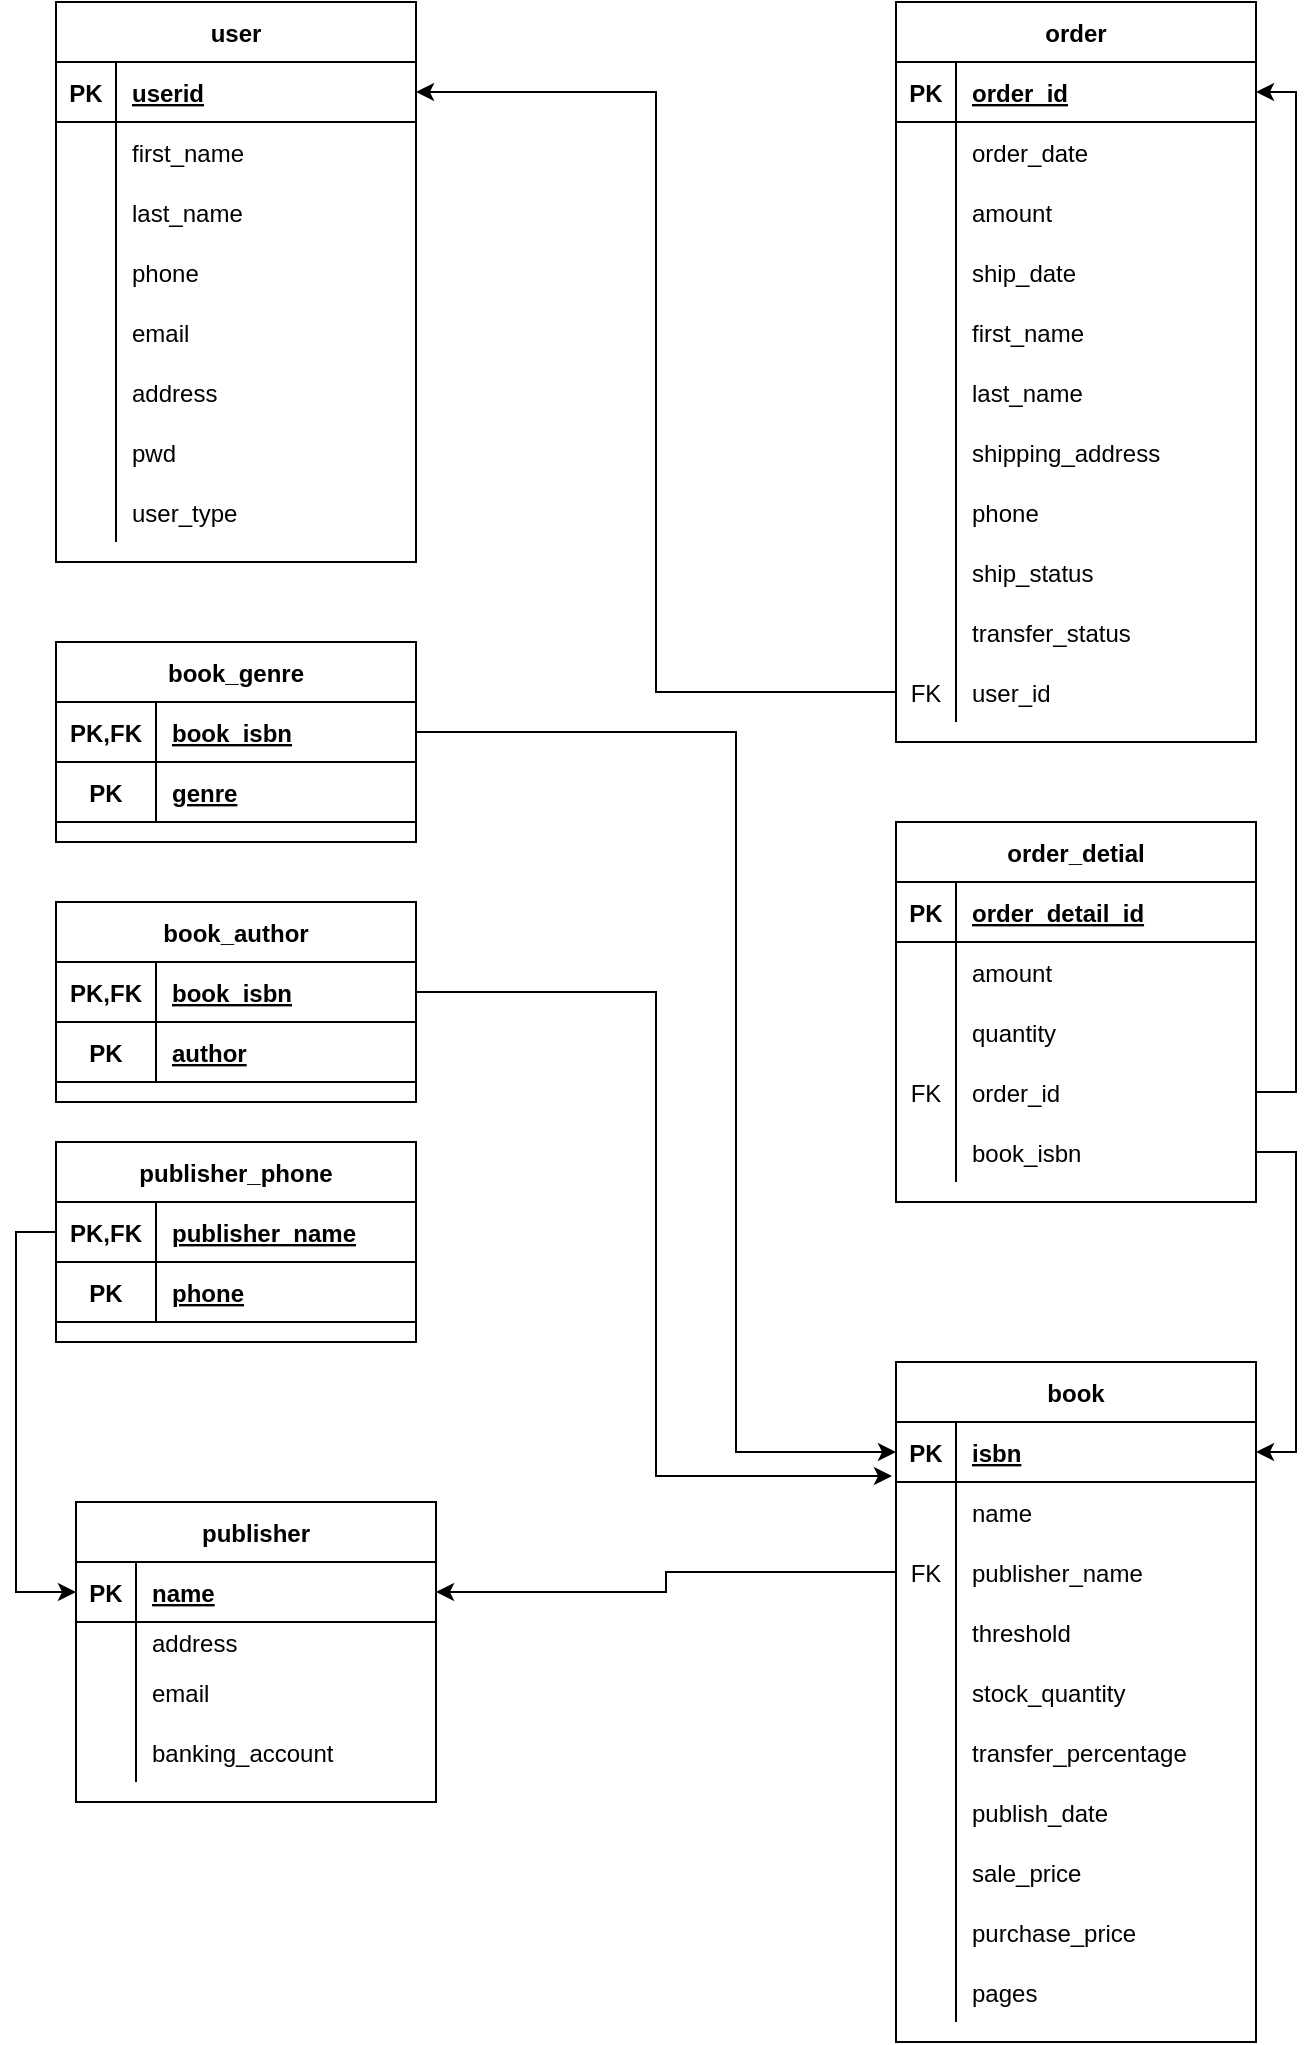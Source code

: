 <mxfile version="20.3.0" type="device"><diagram id="1nekD5DL8wqbrKqVIO-S" name="第 1 页"><mxGraphModel dx="1102" dy="1225" grid="1" gridSize="10" guides="1" tooltips="1" connect="1" arrows="1" fold="1" page="1" pageScale="1" pageWidth="827" pageHeight="1169" math="0" shadow="0"><root><mxCell id="0"/><mxCell id="1" parent="0"/><mxCell id="3Mo_-l_cIGQIb7sT4NDA-1" value="publisher_phone" style="shape=table;startSize=30;container=1;collapsible=1;childLayout=tableLayout;fixedRows=1;rowLines=0;fontStyle=1;align=center;resizeLast=1;" vertex="1" parent="1"><mxGeometry x="130" y="600" width="180" height="100" as="geometry"/></mxCell><mxCell id="3Mo_-l_cIGQIb7sT4NDA-2" value="" style="shape=tableRow;horizontal=0;startSize=0;swimlaneHead=0;swimlaneBody=0;fillColor=none;collapsible=0;dropTarget=0;points=[[0,0.5],[1,0.5]];portConstraint=eastwest;top=0;left=0;right=0;bottom=1;" vertex="1" parent="3Mo_-l_cIGQIb7sT4NDA-1"><mxGeometry y="30" width="180" height="30" as="geometry"/></mxCell><mxCell id="3Mo_-l_cIGQIb7sT4NDA-3" value="PK,FK" style="shape=partialRectangle;connectable=0;fillColor=none;top=0;left=0;bottom=0;right=0;fontStyle=1;overflow=hidden;" vertex="1" parent="3Mo_-l_cIGQIb7sT4NDA-2"><mxGeometry width="50" height="30" as="geometry"><mxRectangle width="50" height="30" as="alternateBounds"/></mxGeometry></mxCell><mxCell id="3Mo_-l_cIGQIb7sT4NDA-4" value="publisher_name" style="shape=partialRectangle;connectable=0;fillColor=none;top=0;left=0;bottom=0;right=0;align=left;spacingLeft=6;fontStyle=5;overflow=hidden;" vertex="1" parent="3Mo_-l_cIGQIb7sT4NDA-2"><mxGeometry x="50" width="130" height="30" as="geometry"><mxRectangle width="130" height="30" as="alternateBounds"/></mxGeometry></mxCell><mxCell id="3Mo_-l_cIGQIb7sT4NDA-27" value="" style="shape=tableRow;horizontal=0;startSize=0;swimlaneHead=0;swimlaneBody=0;fillColor=none;collapsible=0;dropTarget=0;points=[[0,0.5],[1,0.5]];portConstraint=eastwest;top=0;left=0;right=0;bottom=1;" vertex="1" parent="3Mo_-l_cIGQIb7sT4NDA-1"><mxGeometry y="60" width="180" height="30" as="geometry"/></mxCell><mxCell id="3Mo_-l_cIGQIb7sT4NDA-28" value="PK" style="shape=partialRectangle;connectable=0;fillColor=none;top=0;left=0;bottom=0;right=0;fontStyle=1;overflow=hidden;" vertex="1" parent="3Mo_-l_cIGQIb7sT4NDA-27"><mxGeometry width="50" height="30" as="geometry"><mxRectangle width="50" height="30" as="alternateBounds"/></mxGeometry></mxCell><mxCell id="3Mo_-l_cIGQIb7sT4NDA-29" value="phone" style="shape=partialRectangle;connectable=0;fillColor=none;top=0;left=0;bottom=0;right=0;align=left;spacingLeft=6;fontStyle=5;overflow=hidden;" vertex="1" parent="3Mo_-l_cIGQIb7sT4NDA-27"><mxGeometry x="50" width="130" height="30" as="geometry"><mxRectangle width="130" height="30" as="alternateBounds"/></mxGeometry></mxCell><mxCell id="3Mo_-l_cIGQIb7sT4NDA-14" value="publisher" style="shape=table;startSize=30;container=1;collapsible=1;childLayout=tableLayout;fixedRows=1;rowLines=0;fontStyle=1;align=center;resizeLast=1;" vertex="1" parent="1"><mxGeometry x="140" y="780" width="180" height="150" as="geometry"/></mxCell><mxCell id="3Mo_-l_cIGQIb7sT4NDA-15" value="" style="shape=tableRow;horizontal=0;startSize=0;swimlaneHead=0;swimlaneBody=0;fillColor=none;collapsible=0;dropTarget=0;points=[[0,0.5],[1,0.5]];portConstraint=eastwest;top=0;left=0;right=0;bottom=1;" vertex="1" parent="3Mo_-l_cIGQIb7sT4NDA-14"><mxGeometry y="30" width="180" height="30" as="geometry"/></mxCell><mxCell id="3Mo_-l_cIGQIb7sT4NDA-16" value="PK" style="shape=partialRectangle;connectable=0;fillColor=none;top=0;left=0;bottom=0;right=0;fontStyle=1;overflow=hidden;" vertex="1" parent="3Mo_-l_cIGQIb7sT4NDA-15"><mxGeometry width="30" height="30" as="geometry"><mxRectangle width="30" height="30" as="alternateBounds"/></mxGeometry></mxCell><mxCell id="3Mo_-l_cIGQIb7sT4NDA-17" value="name" style="shape=partialRectangle;connectable=0;fillColor=none;top=0;left=0;bottom=0;right=0;align=left;spacingLeft=6;fontStyle=5;overflow=hidden;" vertex="1" parent="3Mo_-l_cIGQIb7sT4NDA-15"><mxGeometry x="30" width="150" height="30" as="geometry"><mxRectangle width="150" height="30" as="alternateBounds"/></mxGeometry></mxCell><mxCell id="3Mo_-l_cIGQIb7sT4NDA-18" value="" style="shape=tableRow;horizontal=0;startSize=0;swimlaneHead=0;swimlaneBody=0;fillColor=none;collapsible=0;dropTarget=0;points=[[0,0.5],[1,0.5]];portConstraint=eastwest;top=0;left=0;right=0;bottom=0;" vertex="1" parent="3Mo_-l_cIGQIb7sT4NDA-14"><mxGeometry y="60" width="180" height="20" as="geometry"/></mxCell><mxCell id="3Mo_-l_cIGQIb7sT4NDA-19" value="" style="shape=partialRectangle;connectable=0;fillColor=none;top=0;left=0;bottom=0;right=0;editable=1;overflow=hidden;" vertex="1" parent="3Mo_-l_cIGQIb7sT4NDA-18"><mxGeometry width="30" height="20" as="geometry"><mxRectangle width="30" height="20" as="alternateBounds"/></mxGeometry></mxCell><mxCell id="3Mo_-l_cIGQIb7sT4NDA-20" value="address" style="shape=partialRectangle;connectable=0;fillColor=none;top=0;left=0;bottom=0;right=0;align=left;spacingLeft=6;overflow=hidden;" vertex="1" parent="3Mo_-l_cIGQIb7sT4NDA-18"><mxGeometry x="30" width="150" height="20" as="geometry"><mxRectangle width="150" height="20" as="alternateBounds"/></mxGeometry></mxCell><mxCell id="3Mo_-l_cIGQIb7sT4NDA-21" value="" style="shape=tableRow;horizontal=0;startSize=0;swimlaneHead=0;swimlaneBody=0;fillColor=none;collapsible=0;dropTarget=0;points=[[0,0.5],[1,0.5]];portConstraint=eastwest;top=0;left=0;right=0;bottom=0;" vertex="1" parent="3Mo_-l_cIGQIb7sT4NDA-14"><mxGeometry y="80" width="180" height="30" as="geometry"/></mxCell><mxCell id="3Mo_-l_cIGQIb7sT4NDA-22" value="" style="shape=partialRectangle;connectable=0;fillColor=none;top=0;left=0;bottom=0;right=0;editable=1;overflow=hidden;" vertex="1" parent="3Mo_-l_cIGQIb7sT4NDA-21"><mxGeometry width="30" height="30" as="geometry"><mxRectangle width="30" height="30" as="alternateBounds"/></mxGeometry></mxCell><mxCell id="3Mo_-l_cIGQIb7sT4NDA-23" value="email" style="shape=partialRectangle;connectable=0;fillColor=none;top=0;left=0;bottom=0;right=0;align=left;spacingLeft=6;overflow=hidden;" vertex="1" parent="3Mo_-l_cIGQIb7sT4NDA-21"><mxGeometry x="30" width="150" height="30" as="geometry"><mxRectangle width="150" height="30" as="alternateBounds"/></mxGeometry></mxCell><mxCell id="3Mo_-l_cIGQIb7sT4NDA-24" value="" style="shape=tableRow;horizontal=0;startSize=0;swimlaneHead=0;swimlaneBody=0;fillColor=none;collapsible=0;dropTarget=0;points=[[0,0.5],[1,0.5]];portConstraint=eastwest;top=0;left=0;right=0;bottom=0;" vertex="1" parent="3Mo_-l_cIGQIb7sT4NDA-14"><mxGeometry y="110" width="180" height="30" as="geometry"/></mxCell><mxCell id="3Mo_-l_cIGQIb7sT4NDA-25" value="" style="shape=partialRectangle;connectable=0;fillColor=none;top=0;left=0;bottom=0;right=0;editable=1;overflow=hidden;" vertex="1" parent="3Mo_-l_cIGQIb7sT4NDA-24"><mxGeometry width="30" height="30" as="geometry"><mxRectangle width="30" height="30" as="alternateBounds"/></mxGeometry></mxCell><mxCell id="3Mo_-l_cIGQIb7sT4NDA-26" value="banking_account" style="shape=partialRectangle;connectable=0;fillColor=none;top=0;left=0;bottom=0;right=0;align=left;spacingLeft=6;overflow=hidden;" vertex="1" parent="3Mo_-l_cIGQIb7sT4NDA-24"><mxGeometry x="30" width="150" height="30" as="geometry"><mxRectangle width="150" height="30" as="alternateBounds"/></mxGeometry></mxCell><mxCell id="3Mo_-l_cIGQIb7sT4NDA-30" value="book" style="shape=table;startSize=30;container=1;collapsible=1;childLayout=tableLayout;fixedRows=1;rowLines=0;fontStyle=1;align=center;resizeLast=1;" vertex="1" parent="1"><mxGeometry x="550" y="710" width="180" height="340" as="geometry"/></mxCell><mxCell id="3Mo_-l_cIGQIb7sT4NDA-31" value="" style="shape=tableRow;horizontal=0;startSize=0;swimlaneHead=0;swimlaneBody=0;fillColor=none;collapsible=0;dropTarget=0;points=[[0,0.5],[1,0.5]];portConstraint=eastwest;top=0;left=0;right=0;bottom=1;" vertex="1" parent="3Mo_-l_cIGQIb7sT4NDA-30"><mxGeometry y="30" width="180" height="30" as="geometry"/></mxCell><mxCell id="3Mo_-l_cIGQIb7sT4NDA-32" value="PK" style="shape=partialRectangle;connectable=0;fillColor=none;top=0;left=0;bottom=0;right=0;fontStyle=1;overflow=hidden;" vertex="1" parent="3Mo_-l_cIGQIb7sT4NDA-31"><mxGeometry width="30" height="30" as="geometry"><mxRectangle width="30" height="30" as="alternateBounds"/></mxGeometry></mxCell><mxCell id="3Mo_-l_cIGQIb7sT4NDA-33" value="isbn" style="shape=partialRectangle;connectable=0;fillColor=none;top=0;left=0;bottom=0;right=0;align=left;spacingLeft=6;fontStyle=5;overflow=hidden;" vertex="1" parent="3Mo_-l_cIGQIb7sT4NDA-31"><mxGeometry x="30" width="150" height="30" as="geometry"><mxRectangle width="150" height="30" as="alternateBounds"/></mxGeometry></mxCell><mxCell id="3Mo_-l_cIGQIb7sT4NDA-34" value="" style="shape=tableRow;horizontal=0;startSize=0;swimlaneHead=0;swimlaneBody=0;fillColor=none;collapsible=0;dropTarget=0;points=[[0,0.5],[1,0.5]];portConstraint=eastwest;top=0;left=0;right=0;bottom=0;" vertex="1" parent="3Mo_-l_cIGQIb7sT4NDA-30"><mxGeometry y="60" width="180" height="30" as="geometry"/></mxCell><mxCell id="3Mo_-l_cIGQIb7sT4NDA-35" value="" style="shape=partialRectangle;connectable=0;fillColor=none;top=0;left=0;bottom=0;right=0;editable=1;overflow=hidden;" vertex="1" parent="3Mo_-l_cIGQIb7sT4NDA-34"><mxGeometry width="30" height="30" as="geometry"><mxRectangle width="30" height="30" as="alternateBounds"/></mxGeometry></mxCell><mxCell id="3Mo_-l_cIGQIb7sT4NDA-36" value="name" style="shape=partialRectangle;connectable=0;fillColor=none;top=0;left=0;bottom=0;right=0;align=left;spacingLeft=6;overflow=hidden;" vertex="1" parent="3Mo_-l_cIGQIb7sT4NDA-34"><mxGeometry x="30" width="150" height="30" as="geometry"><mxRectangle width="150" height="30" as="alternateBounds"/></mxGeometry></mxCell><mxCell id="3Mo_-l_cIGQIb7sT4NDA-58" value="" style="shape=tableRow;horizontal=0;startSize=0;swimlaneHead=0;swimlaneBody=0;fillColor=none;collapsible=0;dropTarget=0;points=[[0,0.5],[1,0.5]];portConstraint=eastwest;top=0;left=0;right=0;bottom=0;" vertex="1" parent="3Mo_-l_cIGQIb7sT4NDA-30"><mxGeometry y="90" width="180" height="30" as="geometry"/></mxCell><mxCell id="3Mo_-l_cIGQIb7sT4NDA-59" value="FK" style="shape=partialRectangle;connectable=0;fillColor=none;top=0;left=0;bottom=0;right=0;editable=1;overflow=hidden;" vertex="1" parent="3Mo_-l_cIGQIb7sT4NDA-58"><mxGeometry width="30" height="30" as="geometry"><mxRectangle width="30" height="30" as="alternateBounds"/></mxGeometry></mxCell><mxCell id="3Mo_-l_cIGQIb7sT4NDA-60" value="publisher_name" style="shape=partialRectangle;connectable=0;fillColor=none;top=0;left=0;bottom=0;right=0;align=left;spacingLeft=6;overflow=hidden;" vertex="1" parent="3Mo_-l_cIGQIb7sT4NDA-58"><mxGeometry x="30" width="150" height="30" as="geometry"><mxRectangle width="150" height="30" as="alternateBounds"/></mxGeometry></mxCell><mxCell id="3Mo_-l_cIGQIb7sT4NDA-55" value="" style="shape=tableRow;horizontal=0;startSize=0;swimlaneHead=0;swimlaneBody=0;fillColor=none;collapsible=0;dropTarget=0;points=[[0,0.5],[1,0.5]];portConstraint=eastwest;top=0;left=0;right=0;bottom=0;" vertex="1" parent="3Mo_-l_cIGQIb7sT4NDA-30"><mxGeometry y="120" width="180" height="30" as="geometry"/></mxCell><mxCell id="3Mo_-l_cIGQIb7sT4NDA-56" value="" style="shape=partialRectangle;connectable=0;fillColor=none;top=0;left=0;bottom=0;right=0;editable=1;overflow=hidden;" vertex="1" parent="3Mo_-l_cIGQIb7sT4NDA-55"><mxGeometry width="30" height="30" as="geometry"><mxRectangle width="30" height="30" as="alternateBounds"/></mxGeometry></mxCell><mxCell id="3Mo_-l_cIGQIb7sT4NDA-57" value="threshold" style="shape=partialRectangle;connectable=0;fillColor=none;top=0;left=0;bottom=0;right=0;align=left;spacingLeft=6;overflow=hidden;" vertex="1" parent="3Mo_-l_cIGQIb7sT4NDA-55"><mxGeometry x="30" width="150" height="30" as="geometry"><mxRectangle width="150" height="30" as="alternateBounds"/></mxGeometry></mxCell><mxCell id="3Mo_-l_cIGQIb7sT4NDA-52" value="" style="shape=tableRow;horizontal=0;startSize=0;swimlaneHead=0;swimlaneBody=0;fillColor=none;collapsible=0;dropTarget=0;points=[[0,0.5],[1,0.5]];portConstraint=eastwest;top=0;left=0;right=0;bottom=0;" vertex="1" parent="3Mo_-l_cIGQIb7sT4NDA-30"><mxGeometry y="150" width="180" height="30" as="geometry"/></mxCell><mxCell id="3Mo_-l_cIGQIb7sT4NDA-53" value="" style="shape=partialRectangle;connectable=0;fillColor=none;top=0;left=0;bottom=0;right=0;editable=1;overflow=hidden;" vertex="1" parent="3Mo_-l_cIGQIb7sT4NDA-52"><mxGeometry width="30" height="30" as="geometry"><mxRectangle width="30" height="30" as="alternateBounds"/></mxGeometry></mxCell><mxCell id="3Mo_-l_cIGQIb7sT4NDA-54" value="stock_quantity" style="shape=partialRectangle;connectable=0;fillColor=none;top=0;left=0;bottom=0;right=0;align=left;spacingLeft=6;overflow=hidden;" vertex="1" parent="3Mo_-l_cIGQIb7sT4NDA-52"><mxGeometry x="30" width="150" height="30" as="geometry"><mxRectangle width="150" height="30" as="alternateBounds"/></mxGeometry></mxCell><mxCell id="3Mo_-l_cIGQIb7sT4NDA-49" value="" style="shape=tableRow;horizontal=0;startSize=0;swimlaneHead=0;swimlaneBody=0;fillColor=none;collapsible=0;dropTarget=0;points=[[0,0.5],[1,0.5]];portConstraint=eastwest;top=0;left=0;right=0;bottom=0;" vertex="1" parent="3Mo_-l_cIGQIb7sT4NDA-30"><mxGeometry y="180" width="180" height="30" as="geometry"/></mxCell><mxCell id="3Mo_-l_cIGQIb7sT4NDA-50" value="" style="shape=partialRectangle;connectable=0;fillColor=none;top=0;left=0;bottom=0;right=0;editable=1;overflow=hidden;" vertex="1" parent="3Mo_-l_cIGQIb7sT4NDA-49"><mxGeometry width="30" height="30" as="geometry"><mxRectangle width="30" height="30" as="alternateBounds"/></mxGeometry></mxCell><mxCell id="3Mo_-l_cIGQIb7sT4NDA-51" value="transfer_percentage" style="shape=partialRectangle;connectable=0;fillColor=none;top=0;left=0;bottom=0;right=0;align=left;spacingLeft=6;overflow=hidden;" vertex="1" parent="3Mo_-l_cIGQIb7sT4NDA-49"><mxGeometry x="30" width="150" height="30" as="geometry"><mxRectangle width="150" height="30" as="alternateBounds"/></mxGeometry></mxCell><mxCell id="3Mo_-l_cIGQIb7sT4NDA-46" value="" style="shape=tableRow;horizontal=0;startSize=0;swimlaneHead=0;swimlaneBody=0;fillColor=none;collapsible=0;dropTarget=0;points=[[0,0.5],[1,0.5]];portConstraint=eastwest;top=0;left=0;right=0;bottom=0;" vertex="1" parent="3Mo_-l_cIGQIb7sT4NDA-30"><mxGeometry y="210" width="180" height="30" as="geometry"/></mxCell><mxCell id="3Mo_-l_cIGQIb7sT4NDA-47" value="" style="shape=partialRectangle;connectable=0;fillColor=none;top=0;left=0;bottom=0;right=0;editable=1;overflow=hidden;" vertex="1" parent="3Mo_-l_cIGQIb7sT4NDA-46"><mxGeometry width="30" height="30" as="geometry"><mxRectangle width="30" height="30" as="alternateBounds"/></mxGeometry></mxCell><mxCell id="3Mo_-l_cIGQIb7sT4NDA-48" value="publish_date" style="shape=partialRectangle;connectable=0;fillColor=none;top=0;left=0;bottom=0;right=0;align=left;spacingLeft=6;overflow=hidden;" vertex="1" parent="3Mo_-l_cIGQIb7sT4NDA-46"><mxGeometry x="30" width="150" height="30" as="geometry"><mxRectangle width="150" height="30" as="alternateBounds"/></mxGeometry></mxCell><mxCell id="3Mo_-l_cIGQIb7sT4NDA-43" value="" style="shape=tableRow;horizontal=0;startSize=0;swimlaneHead=0;swimlaneBody=0;fillColor=none;collapsible=0;dropTarget=0;points=[[0,0.5],[1,0.5]];portConstraint=eastwest;top=0;left=0;right=0;bottom=0;" vertex="1" parent="3Mo_-l_cIGQIb7sT4NDA-30"><mxGeometry y="240" width="180" height="30" as="geometry"/></mxCell><mxCell id="3Mo_-l_cIGQIb7sT4NDA-44" value="" style="shape=partialRectangle;connectable=0;fillColor=none;top=0;left=0;bottom=0;right=0;editable=1;overflow=hidden;" vertex="1" parent="3Mo_-l_cIGQIb7sT4NDA-43"><mxGeometry width="30" height="30" as="geometry"><mxRectangle width="30" height="30" as="alternateBounds"/></mxGeometry></mxCell><mxCell id="3Mo_-l_cIGQIb7sT4NDA-45" value="sale_price" style="shape=partialRectangle;connectable=0;fillColor=none;top=0;left=0;bottom=0;right=0;align=left;spacingLeft=6;overflow=hidden;" vertex="1" parent="3Mo_-l_cIGQIb7sT4NDA-43"><mxGeometry x="30" width="150" height="30" as="geometry"><mxRectangle width="150" height="30" as="alternateBounds"/></mxGeometry></mxCell><mxCell id="3Mo_-l_cIGQIb7sT4NDA-40" value="" style="shape=tableRow;horizontal=0;startSize=0;swimlaneHead=0;swimlaneBody=0;fillColor=none;collapsible=0;dropTarget=0;points=[[0,0.5],[1,0.5]];portConstraint=eastwest;top=0;left=0;right=0;bottom=0;" vertex="1" parent="3Mo_-l_cIGQIb7sT4NDA-30"><mxGeometry y="270" width="180" height="30" as="geometry"/></mxCell><mxCell id="3Mo_-l_cIGQIb7sT4NDA-41" value="" style="shape=partialRectangle;connectable=0;fillColor=none;top=0;left=0;bottom=0;right=0;editable=1;overflow=hidden;" vertex="1" parent="3Mo_-l_cIGQIb7sT4NDA-40"><mxGeometry width="30" height="30" as="geometry"><mxRectangle width="30" height="30" as="alternateBounds"/></mxGeometry></mxCell><mxCell id="3Mo_-l_cIGQIb7sT4NDA-42" value="purchase_price" style="shape=partialRectangle;connectable=0;fillColor=none;top=0;left=0;bottom=0;right=0;align=left;spacingLeft=6;overflow=hidden;" vertex="1" parent="3Mo_-l_cIGQIb7sT4NDA-40"><mxGeometry x="30" width="150" height="30" as="geometry"><mxRectangle width="150" height="30" as="alternateBounds"/></mxGeometry></mxCell><mxCell id="3Mo_-l_cIGQIb7sT4NDA-37" value="" style="shape=tableRow;horizontal=0;startSize=0;swimlaneHead=0;swimlaneBody=0;fillColor=none;collapsible=0;dropTarget=0;points=[[0,0.5],[1,0.5]];portConstraint=eastwest;top=0;left=0;right=0;bottom=0;" vertex="1" parent="3Mo_-l_cIGQIb7sT4NDA-30"><mxGeometry y="300" width="180" height="30" as="geometry"/></mxCell><mxCell id="3Mo_-l_cIGQIb7sT4NDA-38" value="" style="shape=partialRectangle;connectable=0;fillColor=none;top=0;left=0;bottom=0;right=0;editable=1;overflow=hidden;" vertex="1" parent="3Mo_-l_cIGQIb7sT4NDA-37"><mxGeometry width="30" height="30" as="geometry"><mxRectangle width="30" height="30" as="alternateBounds"/></mxGeometry></mxCell><mxCell id="3Mo_-l_cIGQIb7sT4NDA-39" value="pages" style="shape=partialRectangle;connectable=0;fillColor=none;top=0;left=0;bottom=0;right=0;align=left;spacingLeft=6;overflow=hidden;" vertex="1" parent="3Mo_-l_cIGQIb7sT4NDA-37"><mxGeometry x="30" width="150" height="30" as="geometry"><mxRectangle width="150" height="30" as="alternateBounds"/></mxGeometry></mxCell><mxCell id="3Mo_-l_cIGQIb7sT4NDA-61" value="book_genre" style="shape=table;startSize=30;container=1;collapsible=1;childLayout=tableLayout;fixedRows=1;rowLines=0;fontStyle=1;align=center;resizeLast=1;" vertex="1" parent="1"><mxGeometry x="130" y="350" width="180" height="100" as="geometry"/></mxCell><mxCell id="3Mo_-l_cIGQIb7sT4NDA-62" value="" style="shape=tableRow;horizontal=0;startSize=0;swimlaneHead=0;swimlaneBody=0;fillColor=none;collapsible=0;dropTarget=0;points=[[0,0.5],[1,0.5]];portConstraint=eastwest;top=0;left=0;right=0;bottom=1;" vertex="1" parent="3Mo_-l_cIGQIb7sT4NDA-61"><mxGeometry y="30" width="180" height="30" as="geometry"/></mxCell><mxCell id="3Mo_-l_cIGQIb7sT4NDA-63" value="PK,FK" style="shape=partialRectangle;connectable=0;fillColor=none;top=0;left=0;bottom=0;right=0;fontStyle=1;overflow=hidden;" vertex="1" parent="3Mo_-l_cIGQIb7sT4NDA-62"><mxGeometry width="50" height="30" as="geometry"><mxRectangle width="50" height="30" as="alternateBounds"/></mxGeometry></mxCell><mxCell id="3Mo_-l_cIGQIb7sT4NDA-64" value="book_isbn" style="shape=partialRectangle;connectable=0;fillColor=none;top=0;left=0;bottom=0;right=0;align=left;spacingLeft=6;fontStyle=5;overflow=hidden;" vertex="1" parent="3Mo_-l_cIGQIb7sT4NDA-62"><mxGeometry x="50" width="130" height="30" as="geometry"><mxRectangle width="130" height="30" as="alternateBounds"/></mxGeometry></mxCell><mxCell id="3Mo_-l_cIGQIb7sT4NDA-65" value="" style="shape=tableRow;horizontal=0;startSize=0;swimlaneHead=0;swimlaneBody=0;fillColor=none;collapsible=0;dropTarget=0;points=[[0,0.5],[1,0.5]];portConstraint=eastwest;top=0;left=0;right=0;bottom=1;" vertex="1" parent="3Mo_-l_cIGQIb7sT4NDA-61"><mxGeometry y="60" width="180" height="30" as="geometry"/></mxCell><mxCell id="3Mo_-l_cIGQIb7sT4NDA-66" value="PK" style="shape=partialRectangle;connectable=0;fillColor=none;top=0;left=0;bottom=0;right=0;fontStyle=1;overflow=hidden;" vertex="1" parent="3Mo_-l_cIGQIb7sT4NDA-65"><mxGeometry width="50" height="30" as="geometry"><mxRectangle width="50" height="30" as="alternateBounds"/></mxGeometry></mxCell><mxCell id="3Mo_-l_cIGQIb7sT4NDA-67" value="genre" style="shape=partialRectangle;connectable=0;fillColor=none;top=0;left=0;bottom=0;right=0;align=left;spacingLeft=6;fontStyle=5;overflow=hidden;" vertex="1" parent="3Mo_-l_cIGQIb7sT4NDA-65"><mxGeometry x="50" width="130" height="30" as="geometry"><mxRectangle width="130" height="30" as="alternateBounds"/></mxGeometry></mxCell><mxCell id="3Mo_-l_cIGQIb7sT4NDA-68" value="book_author" style="shape=table;startSize=30;container=1;collapsible=1;childLayout=tableLayout;fixedRows=1;rowLines=0;fontStyle=1;align=center;resizeLast=1;" vertex="1" parent="1"><mxGeometry x="130" y="480" width="180" height="100" as="geometry"/></mxCell><mxCell id="3Mo_-l_cIGQIb7sT4NDA-69" value="" style="shape=tableRow;horizontal=0;startSize=0;swimlaneHead=0;swimlaneBody=0;fillColor=none;collapsible=0;dropTarget=0;points=[[0,0.5],[1,0.5]];portConstraint=eastwest;top=0;left=0;right=0;bottom=1;" vertex="1" parent="3Mo_-l_cIGQIb7sT4NDA-68"><mxGeometry y="30" width="180" height="30" as="geometry"/></mxCell><mxCell id="3Mo_-l_cIGQIb7sT4NDA-70" value="PK,FK" style="shape=partialRectangle;connectable=0;fillColor=none;top=0;left=0;bottom=0;right=0;fontStyle=1;overflow=hidden;" vertex="1" parent="3Mo_-l_cIGQIb7sT4NDA-69"><mxGeometry width="50" height="30" as="geometry"><mxRectangle width="50" height="30" as="alternateBounds"/></mxGeometry></mxCell><mxCell id="3Mo_-l_cIGQIb7sT4NDA-71" value="book_isbn" style="shape=partialRectangle;connectable=0;fillColor=none;top=0;left=0;bottom=0;right=0;align=left;spacingLeft=6;fontStyle=5;overflow=hidden;" vertex="1" parent="3Mo_-l_cIGQIb7sT4NDA-69"><mxGeometry x="50" width="130" height="30" as="geometry"><mxRectangle width="130" height="30" as="alternateBounds"/></mxGeometry></mxCell><mxCell id="3Mo_-l_cIGQIb7sT4NDA-72" value="" style="shape=tableRow;horizontal=0;startSize=0;swimlaneHead=0;swimlaneBody=0;fillColor=none;collapsible=0;dropTarget=0;points=[[0,0.5],[1,0.5]];portConstraint=eastwest;top=0;left=0;right=0;bottom=1;" vertex="1" parent="3Mo_-l_cIGQIb7sT4NDA-68"><mxGeometry y="60" width="180" height="30" as="geometry"/></mxCell><mxCell id="3Mo_-l_cIGQIb7sT4NDA-73" value="PK" style="shape=partialRectangle;connectable=0;fillColor=none;top=0;left=0;bottom=0;right=0;fontStyle=1;overflow=hidden;" vertex="1" parent="3Mo_-l_cIGQIb7sT4NDA-72"><mxGeometry width="50" height="30" as="geometry"><mxRectangle width="50" height="30" as="alternateBounds"/></mxGeometry></mxCell><mxCell id="3Mo_-l_cIGQIb7sT4NDA-74" value="author" style="shape=partialRectangle;connectable=0;fillColor=none;top=0;left=0;bottom=0;right=0;align=left;spacingLeft=6;fontStyle=5;overflow=hidden;" vertex="1" parent="3Mo_-l_cIGQIb7sT4NDA-72"><mxGeometry x="50" width="130" height="30" as="geometry"><mxRectangle width="130" height="30" as="alternateBounds"/></mxGeometry></mxCell><mxCell id="3Mo_-l_cIGQIb7sT4NDA-75" style="edgeStyle=orthogonalEdgeStyle;rounded=0;orthogonalLoop=1;jettySize=auto;html=1;entryX=1;entryY=0.5;entryDx=0;entryDy=0;exitX=0;exitY=0.5;exitDx=0;exitDy=0;" edge="1" parent="1" source="3Mo_-l_cIGQIb7sT4NDA-58" target="3Mo_-l_cIGQIb7sT4NDA-15"><mxGeometry relative="1" as="geometry"/></mxCell><mxCell id="3Mo_-l_cIGQIb7sT4NDA-76" style="edgeStyle=orthogonalEdgeStyle;rounded=0;orthogonalLoop=1;jettySize=auto;html=1;exitX=0;exitY=0.5;exitDx=0;exitDy=0;" edge="1" parent="1" source="3Mo_-l_cIGQIb7sT4NDA-2" target="3Mo_-l_cIGQIb7sT4NDA-15"><mxGeometry relative="1" as="geometry"/></mxCell><mxCell id="3Mo_-l_cIGQIb7sT4NDA-77" style="edgeStyle=orthogonalEdgeStyle;rounded=0;orthogonalLoop=1;jettySize=auto;html=1;entryX=0;entryY=0.5;entryDx=0;entryDy=0;" edge="1" parent="1" source="3Mo_-l_cIGQIb7sT4NDA-62" target="3Mo_-l_cIGQIb7sT4NDA-31"><mxGeometry relative="1" as="geometry"><Array as="points"><mxPoint x="470" y="395"/><mxPoint x="470" y="755"/></Array></mxGeometry></mxCell><mxCell id="3Mo_-l_cIGQIb7sT4NDA-78" style="edgeStyle=orthogonalEdgeStyle;rounded=0;orthogonalLoop=1;jettySize=auto;html=1;entryX=-0.011;entryY=0.9;entryDx=0;entryDy=0;entryPerimeter=0;" edge="1" parent="1" source="3Mo_-l_cIGQIb7sT4NDA-69" target="3Mo_-l_cIGQIb7sT4NDA-31"><mxGeometry relative="1" as="geometry"/></mxCell><mxCell id="3Mo_-l_cIGQIb7sT4NDA-79" value="user" style="shape=table;startSize=30;container=1;collapsible=1;childLayout=tableLayout;fixedRows=1;rowLines=0;fontStyle=1;align=center;resizeLast=1;" vertex="1" parent="1"><mxGeometry x="130" y="30" width="180" height="280" as="geometry"/></mxCell><mxCell id="3Mo_-l_cIGQIb7sT4NDA-80" value="" style="shape=tableRow;horizontal=0;startSize=0;swimlaneHead=0;swimlaneBody=0;fillColor=none;collapsible=0;dropTarget=0;points=[[0,0.5],[1,0.5]];portConstraint=eastwest;top=0;left=0;right=0;bottom=1;" vertex="1" parent="3Mo_-l_cIGQIb7sT4NDA-79"><mxGeometry y="30" width="180" height="30" as="geometry"/></mxCell><mxCell id="3Mo_-l_cIGQIb7sT4NDA-81" value="PK" style="shape=partialRectangle;connectable=0;fillColor=none;top=0;left=0;bottom=0;right=0;fontStyle=1;overflow=hidden;" vertex="1" parent="3Mo_-l_cIGQIb7sT4NDA-80"><mxGeometry width="30" height="30" as="geometry"><mxRectangle width="30" height="30" as="alternateBounds"/></mxGeometry></mxCell><mxCell id="3Mo_-l_cIGQIb7sT4NDA-82" value="userid" style="shape=partialRectangle;connectable=0;fillColor=none;top=0;left=0;bottom=0;right=0;align=left;spacingLeft=6;fontStyle=5;overflow=hidden;" vertex="1" parent="3Mo_-l_cIGQIb7sT4NDA-80"><mxGeometry x="30" width="150" height="30" as="geometry"><mxRectangle width="150" height="30" as="alternateBounds"/></mxGeometry></mxCell><mxCell id="3Mo_-l_cIGQIb7sT4NDA-83" value="" style="shape=tableRow;horizontal=0;startSize=0;swimlaneHead=0;swimlaneBody=0;fillColor=none;collapsible=0;dropTarget=0;points=[[0,0.5],[1,0.5]];portConstraint=eastwest;top=0;left=0;right=0;bottom=0;" vertex="1" parent="3Mo_-l_cIGQIb7sT4NDA-79"><mxGeometry y="60" width="180" height="30" as="geometry"/></mxCell><mxCell id="3Mo_-l_cIGQIb7sT4NDA-84" value="" style="shape=partialRectangle;connectable=0;fillColor=none;top=0;left=0;bottom=0;right=0;editable=1;overflow=hidden;" vertex="1" parent="3Mo_-l_cIGQIb7sT4NDA-83"><mxGeometry width="30" height="30" as="geometry"><mxRectangle width="30" height="30" as="alternateBounds"/></mxGeometry></mxCell><mxCell id="3Mo_-l_cIGQIb7sT4NDA-85" value="first_name" style="shape=partialRectangle;connectable=0;fillColor=none;top=0;left=0;bottom=0;right=0;align=left;spacingLeft=6;overflow=hidden;" vertex="1" parent="3Mo_-l_cIGQIb7sT4NDA-83"><mxGeometry x="30" width="150" height="30" as="geometry"><mxRectangle width="150" height="30" as="alternateBounds"/></mxGeometry></mxCell><mxCell id="3Mo_-l_cIGQIb7sT4NDA-86" value="" style="shape=tableRow;horizontal=0;startSize=0;swimlaneHead=0;swimlaneBody=0;fillColor=none;collapsible=0;dropTarget=0;points=[[0,0.5],[1,0.5]];portConstraint=eastwest;top=0;left=0;right=0;bottom=0;" vertex="1" parent="3Mo_-l_cIGQIb7sT4NDA-79"><mxGeometry y="90" width="180" height="30" as="geometry"/></mxCell><mxCell id="3Mo_-l_cIGQIb7sT4NDA-87" value="" style="shape=partialRectangle;connectable=0;fillColor=none;top=0;left=0;bottom=0;right=0;editable=1;overflow=hidden;" vertex="1" parent="3Mo_-l_cIGQIb7sT4NDA-86"><mxGeometry width="30" height="30" as="geometry"><mxRectangle width="30" height="30" as="alternateBounds"/></mxGeometry></mxCell><mxCell id="3Mo_-l_cIGQIb7sT4NDA-88" value="last_name" style="shape=partialRectangle;connectable=0;fillColor=none;top=0;left=0;bottom=0;right=0;align=left;spacingLeft=6;overflow=hidden;" vertex="1" parent="3Mo_-l_cIGQIb7sT4NDA-86"><mxGeometry x="30" width="150" height="30" as="geometry"><mxRectangle width="150" height="30" as="alternateBounds"/></mxGeometry></mxCell><mxCell id="3Mo_-l_cIGQIb7sT4NDA-89" value="" style="shape=tableRow;horizontal=0;startSize=0;swimlaneHead=0;swimlaneBody=0;fillColor=none;collapsible=0;dropTarget=0;points=[[0,0.5],[1,0.5]];portConstraint=eastwest;top=0;left=0;right=0;bottom=0;" vertex="1" parent="3Mo_-l_cIGQIb7sT4NDA-79"><mxGeometry y="120" width="180" height="30" as="geometry"/></mxCell><mxCell id="3Mo_-l_cIGQIb7sT4NDA-90" value="" style="shape=partialRectangle;connectable=0;fillColor=none;top=0;left=0;bottom=0;right=0;editable=1;overflow=hidden;" vertex="1" parent="3Mo_-l_cIGQIb7sT4NDA-89"><mxGeometry width="30" height="30" as="geometry"><mxRectangle width="30" height="30" as="alternateBounds"/></mxGeometry></mxCell><mxCell id="3Mo_-l_cIGQIb7sT4NDA-91" value="phone" style="shape=partialRectangle;connectable=0;fillColor=none;top=0;left=0;bottom=0;right=0;align=left;spacingLeft=6;overflow=hidden;" vertex="1" parent="3Mo_-l_cIGQIb7sT4NDA-89"><mxGeometry x="30" width="150" height="30" as="geometry"><mxRectangle width="150" height="30" as="alternateBounds"/></mxGeometry></mxCell><mxCell id="3Mo_-l_cIGQIb7sT4NDA-92" value="" style="shape=tableRow;horizontal=0;startSize=0;swimlaneHead=0;swimlaneBody=0;fillColor=none;collapsible=0;dropTarget=0;points=[[0,0.5],[1,0.5]];portConstraint=eastwest;top=0;left=0;right=0;bottom=0;" vertex="1" parent="3Mo_-l_cIGQIb7sT4NDA-79"><mxGeometry y="150" width="180" height="30" as="geometry"/></mxCell><mxCell id="3Mo_-l_cIGQIb7sT4NDA-93" value="" style="shape=partialRectangle;connectable=0;fillColor=none;top=0;left=0;bottom=0;right=0;editable=1;overflow=hidden;" vertex="1" parent="3Mo_-l_cIGQIb7sT4NDA-92"><mxGeometry width="30" height="30" as="geometry"><mxRectangle width="30" height="30" as="alternateBounds"/></mxGeometry></mxCell><mxCell id="3Mo_-l_cIGQIb7sT4NDA-94" value="email" style="shape=partialRectangle;connectable=0;fillColor=none;top=0;left=0;bottom=0;right=0;align=left;spacingLeft=6;overflow=hidden;" vertex="1" parent="3Mo_-l_cIGQIb7sT4NDA-92"><mxGeometry x="30" width="150" height="30" as="geometry"><mxRectangle width="150" height="30" as="alternateBounds"/></mxGeometry></mxCell><mxCell id="3Mo_-l_cIGQIb7sT4NDA-95" value="" style="shape=tableRow;horizontal=0;startSize=0;swimlaneHead=0;swimlaneBody=0;fillColor=none;collapsible=0;dropTarget=0;points=[[0,0.5],[1,0.5]];portConstraint=eastwest;top=0;left=0;right=0;bottom=0;" vertex="1" parent="3Mo_-l_cIGQIb7sT4NDA-79"><mxGeometry y="180" width="180" height="30" as="geometry"/></mxCell><mxCell id="3Mo_-l_cIGQIb7sT4NDA-96" value="" style="shape=partialRectangle;connectable=0;fillColor=none;top=0;left=0;bottom=0;right=0;editable=1;overflow=hidden;" vertex="1" parent="3Mo_-l_cIGQIb7sT4NDA-95"><mxGeometry width="30" height="30" as="geometry"><mxRectangle width="30" height="30" as="alternateBounds"/></mxGeometry></mxCell><mxCell id="3Mo_-l_cIGQIb7sT4NDA-97" value="address" style="shape=partialRectangle;connectable=0;fillColor=none;top=0;left=0;bottom=0;right=0;align=left;spacingLeft=6;overflow=hidden;" vertex="1" parent="3Mo_-l_cIGQIb7sT4NDA-95"><mxGeometry x="30" width="150" height="30" as="geometry"><mxRectangle width="150" height="30" as="alternateBounds"/></mxGeometry></mxCell><mxCell id="3Mo_-l_cIGQIb7sT4NDA-98" value="" style="shape=tableRow;horizontal=0;startSize=0;swimlaneHead=0;swimlaneBody=0;fillColor=none;collapsible=0;dropTarget=0;points=[[0,0.5],[1,0.5]];portConstraint=eastwest;top=0;left=0;right=0;bottom=0;" vertex="1" parent="3Mo_-l_cIGQIb7sT4NDA-79"><mxGeometry y="210" width="180" height="30" as="geometry"/></mxCell><mxCell id="3Mo_-l_cIGQIb7sT4NDA-99" value="" style="shape=partialRectangle;connectable=0;fillColor=none;top=0;left=0;bottom=0;right=0;editable=1;overflow=hidden;" vertex="1" parent="3Mo_-l_cIGQIb7sT4NDA-98"><mxGeometry width="30" height="30" as="geometry"><mxRectangle width="30" height="30" as="alternateBounds"/></mxGeometry></mxCell><mxCell id="3Mo_-l_cIGQIb7sT4NDA-100" value="pwd" style="shape=partialRectangle;connectable=0;fillColor=none;top=0;left=0;bottom=0;right=0;align=left;spacingLeft=6;overflow=hidden;" vertex="1" parent="3Mo_-l_cIGQIb7sT4NDA-98"><mxGeometry x="30" width="150" height="30" as="geometry"><mxRectangle width="150" height="30" as="alternateBounds"/></mxGeometry></mxCell><mxCell id="3Mo_-l_cIGQIb7sT4NDA-101" value="" style="shape=tableRow;horizontal=0;startSize=0;swimlaneHead=0;swimlaneBody=0;fillColor=none;collapsible=0;dropTarget=0;points=[[0,0.5],[1,0.5]];portConstraint=eastwest;top=0;left=0;right=0;bottom=0;" vertex="1" parent="3Mo_-l_cIGQIb7sT4NDA-79"><mxGeometry y="240" width="180" height="30" as="geometry"/></mxCell><mxCell id="3Mo_-l_cIGQIb7sT4NDA-102" value="" style="shape=partialRectangle;connectable=0;fillColor=none;top=0;left=0;bottom=0;right=0;editable=1;overflow=hidden;" vertex="1" parent="3Mo_-l_cIGQIb7sT4NDA-101"><mxGeometry width="30" height="30" as="geometry"><mxRectangle width="30" height="30" as="alternateBounds"/></mxGeometry></mxCell><mxCell id="3Mo_-l_cIGQIb7sT4NDA-103" value="user_type" style="shape=partialRectangle;connectable=0;fillColor=none;top=0;left=0;bottom=0;right=0;align=left;spacingLeft=6;overflow=hidden;" vertex="1" parent="3Mo_-l_cIGQIb7sT4NDA-101"><mxGeometry x="30" width="150" height="30" as="geometry"><mxRectangle width="150" height="30" as="alternateBounds"/></mxGeometry></mxCell><mxCell id="3Mo_-l_cIGQIb7sT4NDA-104" value="order" style="shape=table;startSize=30;container=1;collapsible=1;childLayout=tableLayout;fixedRows=1;rowLines=0;fontStyle=1;align=center;resizeLast=1;" vertex="1" parent="1"><mxGeometry x="550" y="30" width="180" height="370" as="geometry"/></mxCell><mxCell id="3Mo_-l_cIGQIb7sT4NDA-105" value="" style="shape=tableRow;horizontal=0;startSize=0;swimlaneHead=0;swimlaneBody=0;fillColor=none;collapsible=0;dropTarget=0;points=[[0,0.5],[1,0.5]];portConstraint=eastwest;top=0;left=0;right=0;bottom=1;" vertex="1" parent="3Mo_-l_cIGQIb7sT4NDA-104"><mxGeometry y="30" width="180" height="30" as="geometry"/></mxCell><mxCell id="3Mo_-l_cIGQIb7sT4NDA-106" value="PK" style="shape=partialRectangle;connectable=0;fillColor=none;top=0;left=0;bottom=0;right=0;fontStyle=1;overflow=hidden;" vertex="1" parent="3Mo_-l_cIGQIb7sT4NDA-105"><mxGeometry width="30" height="30" as="geometry"><mxRectangle width="30" height="30" as="alternateBounds"/></mxGeometry></mxCell><mxCell id="3Mo_-l_cIGQIb7sT4NDA-107" value="order_id" style="shape=partialRectangle;connectable=0;fillColor=none;top=0;left=0;bottom=0;right=0;align=left;spacingLeft=6;fontStyle=5;overflow=hidden;" vertex="1" parent="3Mo_-l_cIGQIb7sT4NDA-105"><mxGeometry x="30" width="150" height="30" as="geometry"><mxRectangle width="150" height="30" as="alternateBounds"/></mxGeometry></mxCell><mxCell id="3Mo_-l_cIGQIb7sT4NDA-108" value="" style="shape=tableRow;horizontal=0;startSize=0;swimlaneHead=0;swimlaneBody=0;fillColor=none;collapsible=0;dropTarget=0;points=[[0,0.5],[1,0.5]];portConstraint=eastwest;top=0;left=0;right=0;bottom=0;" vertex="1" parent="3Mo_-l_cIGQIb7sT4NDA-104"><mxGeometry y="60" width="180" height="30" as="geometry"/></mxCell><mxCell id="3Mo_-l_cIGQIb7sT4NDA-109" value="" style="shape=partialRectangle;connectable=0;fillColor=none;top=0;left=0;bottom=0;right=0;editable=1;overflow=hidden;" vertex="1" parent="3Mo_-l_cIGQIb7sT4NDA-108"><mxGeometry width="30" height="30" as="geometry"><mxRectangle width="30" height="30" as="alternateBounds"/></mxGeometry></mxCell><mxCell id="3Mo_-l_cIGQIb7sT4NDA-110" value="order_date" style="shape=partialRectangle;connectable=0;fillColor=none;top=0;left=0;bottom=0;right=0;align=left;spacingLeft=6;overflow=hidden;" vertex="1" parent="3Mo_-l_cIGQIb7sT4NDA-108"><mxGeometry x="30" width="150" height="30" as="geometry"><mxRectangle width="150" height="30" as="alternateBounds"/></mxGeometry></mxCell><mxCell id="3Mo_-l_cIGQIb7sT4NDA-111" value="" style="shape=tableRow;horizontal=0;startSize=0;swimlaneHead=0;swimlaneBody=0;fillColor=none;collapsible=0;dropTarget=0;points=[[0,0.5],[1,0.5]];portConstraint=eastwest;top=0;left=0;right=0;bottom=0;" vertex="1" parent="3Mo_-l_cIGQIb7sT4NDA-104"><mxGeometry y="90" width="180" height="30" as="geometry"/></mxCell><mxCell id="3Mo_-l_cIGQIb7sT4NDA-112" value="" style="shape=partialRectangle;connectable=0;fillColor=none;top=0;left=0;bottom=0;right=0;editable=1;overflow=hidden;" vertex="1" parent="3Mo_-l_cIGQIb7sT4NDA-111"><mxGeometry width="30" height="30" as="geometry"><mxRectangle width="30" height="30" as="alternateBounds"/></mxGeometry></mxCell><mxCell id="3Mo_-l_cIGQIb7sT4NDA-113" value="amount" style="shape=partialRectangle;connectable=0;fillColor=none;top=0;left=0;bottom=0;right=0;align=left;spacingLeft=6;overflow=hidden;" vertex="1" parent="3Mo_-l_cIGQIb7sT4NDA-111"><mxGeometry x="30" width="150" height="30" as="geometry"><mxRectangle width="150" height="30" as="alternateBounds"/></mxGeometry></mxCell><mxCell id="3Mo_-l_cIGQIb7sT4NDA-114" value="" style="shape=tableRow;horizontal=0;startSize=0;swimlaneHead=0;swimlaneBody=0;fillColor=none;collapsible=0;dropTarget=0;points=[[0,0.5],[1,0.5]];portConstraint=eastwest;top=0;left=0;right=0;bottom=0;" vertex="1" parent="3Mo_-l_cIGQIb7sT4NDA-104"><mxGeometry y="120" width="180" height="30" as="geometry"/></mxCell><mxCell id="3Mo_-l_cIGQIb7sT4NDA-115" value="" style="shape=partialRectangle;connectable=0;fillColor=none;top=0;left=0;bottom=0;right=0;editable=1;overflow=hidden;" vertex="1" parent="3Mo_-l_cIGQIb7sT4NDA-114"><mxGeometry width="30" height="30" as="geometry"><mxRectangle width="30" height="30" as="alternateBounds"/></mxGeometry></mxCell><mxCell id="3Mo_-l_cIGQIb7sT4NDA-116" value="ship_date" style="shape=partialRectangle;connectable=0;fillColor=none;top=0;left=0;bottom=0;right=0;align=left;spacingLeft=6;overflow=hidden;" vertex="1" parent="3Mo_-l_cIGQIb7sT4NDA-114"><mxGeometry x="30" width="150" height="30" as="geometry"><mxRectangle width="150" height="30" as="alternateBounds"/></mxGeometry></mxCell><mxCell id="3Mo_-l_cIGQIb7sT4NDA-117" value="" style="shape=tableRow;horizontal=0;startSize=0;swimlaneHead=0;swimlaneBody=0;fillColor=none;collapsible=0;dropTarget=0;points=[[0,0.5],[1,0.5]];portConstraint=eastwest;top=0;left=0;right=0;bottom=0;" vertex="1" parent="3Mo_-l_cIGQIb7sT4NDA-104"><mxGeometry y="150" width="180" height="30" as="geometry"/></mxCell><mxCell id="3Mo_-l_cIGQIb7sT4NDA-118" value="" style="shape=partialRectangle;connectable=0;fillColor=none;top=0;left=0;bottom=0;right=0;editable=1;overflow=hidden;" vertex="1" parent="3Mo_-l_cIGQIb7sT4NDA-117"><mxGeometry width="30" height="30" as="geometry"><mxRectangle width="30" height="30" as="alternateBounds"/></mxGeometry></mxCell><mxCell id="3Mo_-l_cIGQIb7sT4NDA-119" value="first_name" style="shape=partialRectangle;connectable=0;fillColor=none;top=0;left=0;bottom=0;right=0;align=left;spacingLeft=6;overflow=hidden;" vertex="1" parent="3Mo_-l_cIGQIb7sT4NDA-117"><mxGeometry x="30" width="150" height="30" as="geometry"><mxRectangle width="150" height="30" as="alternateBounds"/></mxGeometry></mxCell><mxCell id="3Mo_-l_cIGQIb7sT4NDA-120" value="" style="shape=tableRow;horizontal=0;startSize=0;swimlaneHead=0;swimlaneBody=0;fillColor=none;collapsible=0;dropTarget=0;points=[[0,0.5],[1,0.5]];portConstraint=eastwest;top=0;left=0;right=0;bottom=0;" vertex="1" parent="3Mo_-l_cIGQIb7sT4NDA-104"><mxGeometry y="180" width="180" height="30" as="geometry"/></mxCell><mxCell id="3Mo_-l_cIGQIb7sT4NDA-121" value="" style="shape=partialRectangle;connectable=0;fillColor=none;top=0;left=0;bottom=0;right=0;editable=1;overflow=hidden;" vertex="1" parent="3Mo_-l_cIGQIb7sT4NDA-120"><mxGeometry width="30" height="30" as="geometry"><mxRectangle width="30" height="30" as="alternateBounds"/></mxGeometry></mxCell><mxCell id="3Mo_-l_cIGQIb7sT4NDA-122" value="last_name" style="shape=partialRectangle;connectable=0;fillColor=none;top=0;left=0;bottom=0;right=0;align=left;spacingLeft=6;overflow=hidden;" vertex="1" parent="3Mo_-l_cIGQIb7sT4NDA-120"><mxGeometry x="30" width="150" height="30" as="geometry"><mxRectangle width="150" height="30" as="alternateBounds"/></mxGeometry></mxCell><mxCell id="3Mo_-l_cIGQIb7sT4NDA-123" value="" style="shape=tableRow;horizontal=0;startSize=0;swimlaneHead=0;swimlaneBody=0;fillColor=none;collapsible=0;dropTarget=0;points=[[0,0.5],[1,0.5]];portConstraint=eastwest;top=0;left=0;right=0;bottom=0;" vertex="1" parent="3Mo_-l_cIGQIb7sT4NDA-104"><mxGeometry y="210" width="180" height="30" as="geometry"/></mxCell><mxCell id="3Mo_-l_cIGQIb7sT4NDA-124" value="" style="shape=partialRectangle;connectable=0;fillColor=none;top=0;left=0;bottom=0;right=0;editable=1;overflow=hidden;" vertex="1" parent="3Mo_-l_cIGQIb7sT4NDA-123"><mxGeometry width="30" height="30" as="geometry"><mxRectangle width="30" height="30" as="alternateBounds"/></mxGeometry></mxCell><mxCell id="3Mo_-l_cIGQIb7sT4NDA-125" value="shipping_address" style="shape=partialRectangle;connectable=0;fillColor=none;top=0;left=0;bottom=0;right=0;align=left;spacingLeft=6;overflow=hidden;" vertex="1" parent="3Mo_-l_cIGQIb7sT4NDA-123"><mxGeometry x="30" width="150" height="30" as="geometry"><mxRectangle width="150" height="30" as="alternateBounds"/></mxGeometry></mxCell><mxCell id="3Mo_-l_cIGQIb7sT4NDA-126" value="" style="shape=tableRow;horizontal=0;startSize=0;swimlaneHead=0;swimlaneBody=0;fillColor=none;collapsible=0;dropTarget=0;points=[[0,0.5],[1,0.5]];portConstraint=eastwest;top=0;left=0;right=0;bottom=0;" vertex="1" parent="3Mo_-l_cIGQIb7sT4NDA-104"><mxGeometry y="240" width="180" height="30" as="geometry"/></mxCell><mxCell id="3Mo_-l_cIGQIb7sT4NDA-127" value="" style="shape=partialRectangle;connectable=0;fillColor=none;top=0;left=0;bottom=0;right=0;editable=1;overflow=hidden;" vertex="1" parent="3Mo_-l_cIGQIb7sT4NDA-126"><mxGeometry width="30" height="30" as="geometry"><mxRectangle width="30" height="30" as="alternateBounds"/></mxGeometry></mxCell><mxCell id="3Mo_-l_cIGQIb7sT4NDA-128" value="phone" style="shape=partialRectangle;connectable=0;fillColor=none;top=0;left=0;bottom=0;right=0;align=left;spacingLeft=6;overflow=hidden;" vertex="1" parent="3Mo_-l_cIGQIb7sT4NDA-126"><mxGeometry x="30" width="150" height="30" as="geometry"><mxRectangle width="150" height="30" as="alternateBounds"/></mxGeometry></mxCell><mxCell id="3Mo_-l_cIGQIb7sT4NDA-129" value="" style="shape=tableRow;horizontal=0;startSize=0;swimlaneHead=0;swimlaneBody=0;fillColor=none;collapsible=0;dropTarget=0;points=[[0,0.5],[1,0.5]];portConstraint=eastwest;top=0;left=0;right=0;bottom=0;" vertex="1" parent="3Mo_-l_cIGQIb7sT4NDA-104"><mxGeometry y="270" width="180" height="30" as="geometry"/></mxCell><mxCell id="3Mo_-l_cIGQIb7sT4NDA-130" value="" style="shape=partialRectangle;connectable=0;fillColor=none;top=0;left=0;bottom=0;right=0;editable=1;overflow=hidden;" vertex="1" parent="3Mo_-l_cIGQIb7sT4NDA-129"><mxGeometry width="30" height="30" as="geometry"><mxRectangle width="30" height="30" as="alternateBounds"/></mxGeometry></mxCell><mxCell id="3Mo_-l_cIGQIb7sT4NDA-131" value="ship_status" style="shape=partialRectangle;connectable=0;fillColor=none;top=0;left=0;bottom=0;right=0;align=left;spacingLeft=6;overflow=hidden;" vertex="1" parent="3Mo_-l_cIGQIb7sT4NDA-129"><mxGeometry x="30" width="150" height="30" as="geometry"><mxRectangle width="150" height="30" as="alternateBounds"/></mxGeometry></mxCell><mxCell id="3Mo_-l_cIGQIb7sT4NDA-132" value="" style="shape=tableRow;horizontal=0;startSize=0;swimlaneHead=0;swimlaneBody=0;fillColor=none;collapsible=0;dropTarget=0;points=[[0,0.5],[1,0.5]];portConstraint=eastwest;top=0;left=0;right=0;bottom=0;" vertex="1" parent="3Mo_-l_cIGQIb7sT4NDA-104"><mxGeometry y="300" width="180" height="30" as="geometry"/></mxCell><mxCell id="3Mo_-l_cIGQIb7sT4NDA-133" value="" style="shape=partialRectangle;connectable=0;fillColor=none;top=0;left=0;bottom=0;right=0;editable=1;overflow=hidden;" vertex="1" parent="3Mo_-l_cIGQIb7sT4NDA-132"><mxGeometry width="30" height="30" as="geometry"><mxRectangle width="30" height="30" as="alternateBounds"/></mxGeometry></mxCell><mxCell id="3Mo_-l_cIGQIb7sT4NDA-134" value="transfer_status" style="shape=partialRectangle;connectable=0;fillColor=none;top=0;left=0;bottom=0;right=0;align=left;spacingLeft=6;overflow=hidden;" vertex="1" parent="3Mo_-l_cIGQIb7sT4NDA-132"><mxGeometry x="30" width="150" height="30" as="geometry"><mxRectangle width="150" height="30" as="alternateBounds"/></mxGeometry></mxCell><mxCell id="3Mo_-l_cIGQIb7sT4NDA-135" value="" style="shape=tableRow;horizontal=0;startSize=0;swimlaneHead=0;swimlaneBody=0;fillColor=none;collapsible=0;dropTarget=0;points=[[0,0.5],[1,0.5]];portConstraint=eastwest;top=0;left=0;right=0;bottom=0;" vertex="1" parent="3Mo_-l_cIGQIb7sT4NDA-104"><mxGeometry y="330" width="180" height="30" as="geometry"/></mxCell><mxCell id="3Mo_-l_cIGQIb7sT4NDA-136" value="FK" style="shape=partialRectangle;connectable=0;fillColor=none;top=0;left=0;bottom=0;right=0;editable=1;overflow=hidden;" vertex="1" parent="3Mo_-l_cIGQIb7sT4NDA-135"><mxGeometry width="30" height="30" as="geometry"><mxRectangle width="30" height="30" as="alternateBounds"/></mxGeometry></mxCell><mxCell id="3Mo_-l_cIGQIb7sT4NDA-137" value="user_id" style="shape=partialRectangle;connectable=0;fillColor=none;top=0;left=0;bottom=0;right=0;align=left;spacingLeft=6;overflow=hidden;" vertex="1" parent="3Mo_-l_cIGQIb7sT4NDA-135"><mxGeometry x="30" width="150" height="30" as="geometry"><mxRectangle width="150" height="30" as="alternateBounds"/></mxGeometry></mxCell><mxCell id="3Mo_-l_cIGQIb7sT4NDA-138" style="edgeStyle=orthogonalEdgeStyle;rounded=0;orthogonalLoop=1;jettySize=auto;html=1;exitX=0;exitY=0.5;exitDx=0;exitDy=0;entryX=1;entryY=0.5;entryDx=0;entryDy=0;" edge="1" parent="1" source="3Mo_-l_cIGQIb7sT4NDA-135" target="3Mo_-l_cIGQIb7sT4NDA-80"><mxGeometry relative="1" as="geometry"/></mxCell><mxCell id="3Mo_-l_cIGQIb7sT4NDA-139" value="order_detial" style="shape=table;startSize=30;container=1;collapsible=1;childLayout=tableLayout;fixedRows=1;rowLines=0;fontStyle=1;align=center;resizeLast=1;" vertex="1" parent="1"><mxGeometry x="550" y="440" width="180" height="190" as="geometry"/></mxCell><mxCell id="3Mo_-l_cIGQIb7sT4NDA-140" value="" style="shape=tableRow;horizontal=0;startSize=0;swimlaneHead=0;swimlaneBody=0;fillColor=none;collapsible=0;dropTarget=0;points=[[0,0.5],[1,0.5]];portConstraint=eastwest;top=0;left=0;right=0;bottom=1;" vertex="1" parent="3Mo_-l_cIGQIb7sT4NDA-139"><mxGeometry y="30" width="180" height="30" as="geometry"/></mxCell><mxCell id="3Mo_-l_cIGQIb7sT4NDA-141" value="PK" style="shape=partialRectangle;connectable=0;fillColor=none;top=0;left=0;bottom=0;right=0;fontStyle=1;overflow=hidden;" vertex="1" parent="3Mo_-l_cIGQIb7sT4NDA-140"><mxGeometry width="30" height="30" as="geometry"><mxRectangle width="30" height="30" as="alternateBounds"/></mxGeometry></mxCell><mxCell id="3Mo_-l_cIGQIb7sT4NDA-142" value="order_detail_id" style="shape=partialRectangle;connectable=0;fillColor=none;top=0;left=0;bottom=0;right=0;align=left;spacingLeft=6;fontStyle=5;overflow=hidden;" vertex="1" parent="3Mo_-l_cIGQIb7sT4NDA-140"><mxGeometry x="30" width="150" height="30" as="geometry"><mxRectangle width="150" height="30" as="alternateBounds"/></mxGeometry></mxCell><mxCell id="3Mo_-l_cIGQIb7sT4NDA-143" value="" style="shape=tableRow;horizontal=0;startSize=0;swimlaneHead=0;swimlaneBody=0;fillColor=none;collapsible=0;dropTarget=0;points=[[0,0.5],[1,0.5]];portConstraint=eastwest;top=0;left=0;right=0;bottom=0;" vertex="1" parent="3Mo_-l_cIGQIb7sT4NDA-139"><mxGeometry y="60" width="180" height="30" as="geometry"/></mxCell><mxCell id="3Mo_-l_cIGQIb7sT4NDA-144" value="" style="shape=partialRectangle;connectable=0;fillColor=none;top=0;left=0;bottom=0;right=0;editable=1;overflow=hidden;" vertex="1" parent="3Mo_-l_cIGQIb7sT4NDA-143"><mxGeometry width="30" height="30" as="geometry"><mxRectangle width="30" height="30" as="alternateBounds"/></mxGeometry></mxCell><mxCell id="3Mo_-l_cIGQIb7sT4NDA-145" value="amount" style="shape=partialRectangle;connectable=0;fillColor=none;top=0;left=0;bottom=0;right=0;align=left;spacingLeft=6;overflow=hidden;" vertex="1" parent="3Mo_-l_cIGQIb7sT4NDA-143"><mxGeometry x="30" width="150" height="30" as="geometry"><mxRectangle width="150" height="30" as="alternateBounds"/></mxGeometry></mxCell><mxCell id="3Mo_-l_cIGQIb7sT4NDA-146" value="" style="shape=tableRow;horizontal=0;startSize=0;swimlaneHead=0;swimlaneBody=0;fillColor=none;collapsible=0;dropTarget=0;points=[[0,0.5],[1,0.5]];portConstraint=eastwest;top=0;left=0;right=0;bottom=0;" vertex="1" parent="3Mo_-l_cIGQIb7sT4NDA-139"><mxGeometry y="90" width="180" height="30" as="geometry"/></mxCell><mxCell id="3Mo_-l_cIGQIb7sT4NDA-147" value="" style="shape=partialRectangle;connectable=0;fillColor=none;top=0;left=0;bottom=0;right=0;editable=1;overflow=hidden;" vertex="1" parent="3Mo_-l_cIGQIb7sT4NDA-146"><mxGeometry width="30" height="30" as="geometry"><mxRectangle width="30" height="30" as="alternateBounds"/></mxGeometry></mxCell><mxCell id="3Mo_-l_cIGQIb7sT4NDA-148" value="quantity" style="shape=partialRectangle;connectable=0;fillColor=none;top=0;left=0;bottom=0;right=0;align=left;spacingLeft=6;overflow=hidden;" vertex="1" parent="3Mo_-l_cIGQIb7sT4NDA-146"><mxGeometry x="30" width="150" height="30" as="geometry"><mxRectangle width="150" height="30" as="alternateBounds"/></mxGeometry></mxCell><mxCell id="3Mo_-l_cIGQIb7sT4NDA-149" value="" style="shape=tableRow;horizontal=0;startSize=0;swimlaneHead=0;swimlaneBody=0;fillColor=none;collapsible=0;dropTarget=0;points=[[0,0.5],[1,0.5]];portConstraint=eastwest;top=0;left=0;right=0;bottom=0;" vertex="1" parent="3Mo_-l_cIGQIb7sT4NDA-139"><mxGeometry y="120" width="180" height="30" as="geometry"/></mxCell><mxCell id="3Mo_-l_cIGQIb7sT4NDA-150" value="FK" style="shape=partialRectangle;connectable=0;fillColor=none;top=0;left=0;bottom=0;right=0;editable=1;overflow=hidden;" vertex="1" parent="3Mo_-l_cIGQIb7sT4NDA-149"><mxGeometry width="30" height="30" as="geometry"><mxRectangle width="30" height="30" as="alternateBounds"/></mxGeometry></mxCell><mxCell id="3Mo_-l_cIGQIb7sT4NDA-151" value="order_id" style="shape=partialRectangle;connectable=0;fillColor=none;top=0;left=0;bottom=0;right=0;align=left;spacingLeft=6;overflow=hidden;" vertex="1" parent="3Mo_-l_cIGQIb7sT4NDA-149"><mxGeometry x="30" width="150" height="30" as="geometry"><mxRectangle width="150" height="30" as="alternateBounds"/></mxGeometry></mxCell><mxCell id="3Mo_-l_cIGQIb7sT4NDA-152" value="" style="shape=tableRow;horizontal=0;startSize=0;swimlaneHead=0;swimlaneBody=0;fillColor=none;collapsible=0;dropTarget=0;points=[[0,0.5],[1,0.5]];portConstraint=eastwest;top=0;left=0;right=0;bottom=0;" vertex="1" parent="3Mo_-l_cIGQIb7sT4NDA-139"><mxGeometry y="150" width="180" height="30" as="geometry"/></mxCell><mxCell id="3Mo_-l_cIGQIb7sT4NDA-153" value="" style="shape=partialRectangle;connectable=0;fillColor=none;top=0;left=0;bottom=0;right=0;editable=1;overflow=hidden;" vertex="1" parent="3Mo_-l_cIGQIb7sT4NDA-152"><mxGeometry width="30" height="30" as="geometry"><mxRectangle width="30" height="30" as="alternateBounds"/></mxGeometry></mxCell><mxCell id="3Mo_-l_cIGQIb7sT4NDA-154" value="book_isbn" style="shape=partialRectangle;connectable=0;fillColor=none;top=0;left=0;bottom=0;right=0;align=left;spacingLeft=6;overflow=hidden;" vertex="1" parent="3Mo_-l_cIGQIb7sT4NDA-152"><mxGeometry x="30" width="150" height="30" as="geometry"><mxRectangle width="150" height="30" as="alternateBounds"/></mxGeometry></mxCell><mxCell id="3Mo_-l_cIGQIb7sT4NDA-155" style="edgeStyle=orthogonalEdgeStyle;rounded=0;orthogonalLoop=1;jettySize=auto;html=1;entryX=1;entryY=0.5;entryDx=0;entryDy=0;exitX=1;exitY=0.5;exitDx=0;exitDy=0;" edge="1" parent="1" source="3Mo_-l_cIGQIb7sT4NDA-152" target="3Mo_-l_cIGQIb7sT4NDA-31"><mxGeometry relative="1" as="geometry"/></mxCell><mxCell id="3Mo_-l_cIGQIb7sT4NDA-157" style="edgeStyle=orthogonalEdgeStyle;rounded=0;orthogonalLoop=1;jettySize=auto;html=1;exitX=1;exitY=0.5;exitDx=0;exitDy=0;entryX=1;entryY=0.5;entryDx=0;entryDy=0;" edge="1" parent="1" source="3Mo_-l_cIGQIb7sT4NDA-149" target="3Mo_-l_cIGQIb7sT4NDA-105"><mxGeometry relative="1" as="geometry"/></mxCell></root></mxGraphModel></diagram></mxfile>             
